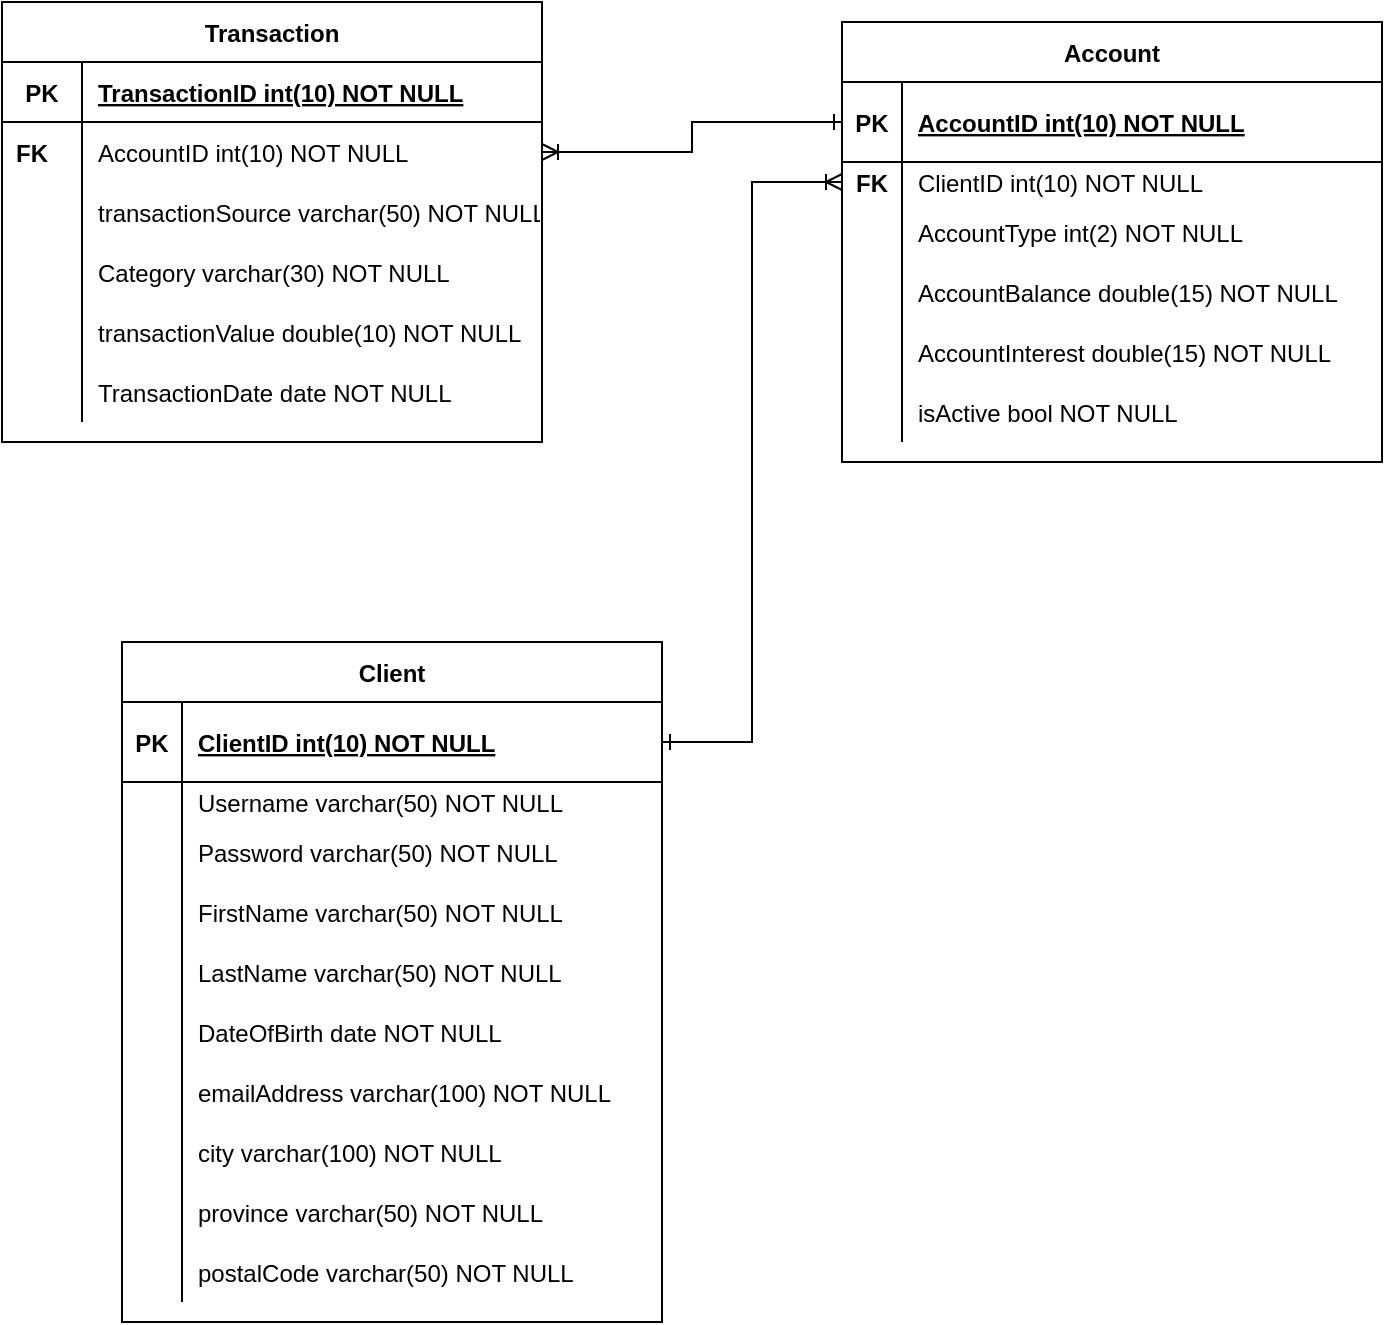 <mxfile version="13.7.9" type="device"><diagram id="R2lEEEUBdFMjLlhIrx00" name="Page-1"><mxGraphModel dx="1185" dy="718" grid="1" gridSize="10" guides="1" tooltips="1" connect="1" arrows="1" fold="1" page="1" pageScale="1" pageWidth="850" pageHeight="1100" math="0" shadow="0" extFonts="Permanent Marker^https://fonts.googleapis.com/css?family=Permanent+Marker"><root><mxCell id="0"/><mxCell id="1" parent="0"/><mxCell id="C-vyLk0tnHw3VtMMgP7b-2" value="Transaction" style="shape=table;startSize=30;container=1;collapsible=1;childLayout=tableLayout;fixedRows=1;rowLines=0;fontStyle=1;align=center;resizeLast=1;" parent="1" vertex="1"><mxGeometry x="60" y="260" width="270" height="220" as="geometry"/></mxCell><mxCell id="C-vyLk0tnHw3VtMMgP7b-3" value="" style="shape=partialRectangle;collapsible=0;dropTarget=0;pointerEvents=0;fillColor=none;points=[[0,0.5],[1,0.5]];portConstraint=eastwest;top=0;left=0;right=0;bottom=1;" parent="C-vyLk0tnHw3VtMMgP7b-2" vertex="1"><mxGeometry y="30" width="270" height="30" as="geometry"/></mxCell><mxCell id="C-vyLk0tnHw3VtMMgP7b-4" value="PK" style="shape=partialRectangle;overflow=hidden;connectable=0;fillColor=none;top=0;left=0;bottom=0;right=0;fontStyle=1;" parent="C-vyLk0tnHw3VtMMgP7b-3" vertex="1"><mxGeometry width="40" height="30" as="geometry"/></mxCell><mxCell id="C-vyLk0tnHw3VtMMgP7b-5" value="TransactionID int(10) NOT NULL " style="shape=partialRectangle;overflow=hidden;connectable=0;fillColor=none;top=0;left=0;bottom=0;right=0;align=left;spacingLeft=6;fontStyle=5;" parent="C-vyLk0tnHw3VtMMgP7b-3" vertex="1"><mxGeometry x="40" width="230" height="30" as="geometry"/></mxCell><mxCell id="C-vyLk0tnHw3VtMMgP7b-9" value="" style="shape=partialRectangle;collapsible=0;dropTarget=0;pointerEvents=0;fillColor=none;points=[[0,0.5],[1,0.5]];portConstraint=eastwest;top=0;left=0;right=0;bottom=0;" parent="C-vyLk0tnHw3VtMMgP7b-2" vertex="1"><mxGeometry y="60" width="270" height="30" as="geometry"/></mxCell><mxCell id="C-vyLk0tnHw3VtMMgP7b-10" value="" style="shape=partialRectangle;overflow=hidden;connectable=0;fillColor=none;top=0;left=0;bottom=0;right=0;" parent="C-vyLk0tnHw3VtMMgP7b-9" vertex="1"><mxGeometry width="40" height="30" as="geometry"/></mxCell><mxCell id="C-vyLk0tnHw3VtMMgP7b-11" value="AccountID int(10) NOT NULL" style="shape=partialRectangle;overflow=hidden;connectable=0;fillColor=none;top=0;left=0;bottom=0;right=0;align=left;spacingLeft=6;" parent="C-vyLk0tnHw3VtMMgP7b-9" vertex="1"><mxGeometry x="40" width="230" height="30" as="geometry"/></mxCell><mxCell id="YrNoyx_0j4bPCNiUVQTW-1" value="" style="shape=partialRectangle;collapsible=0;dropTarget=0;pointerEvents=0;fillColor=none;points=[[0,0.5],[1,0.5]];portConstraint=eastwest;top=0;left=0;right=0;bottom=0;" parent="C-vyLk0tnHw3VtMMgP7b-2" vertex="1"><mxGeometry y="90" width="270" height="30" as="geometry"/></mxCell><mxCell id="YrNoyx_0j4bPCNiUVQTW-2" value="" style="shape=partialRectangle;overflow=hidden;connectable=0;fillColor=none;top=0;left=0;bottom=0;right=0;" parent="YrNoyx_0j4bPCNiUVQTW-1" vertex="1"><mxGeometry width="40" height="30" as="geometry"/></mxCell><mxCell id="YrNoyx_0j4bPCNiUVQTW-3" value="transactionSource varchar(50) NOT NULL" style="shape=partialRectangle;overflow=hidden;connectable=0;fillColor=none;top=0;left=0;bottom=0;right=0;align=left;spacingLeft=6;" parent="YrNoyx_0j4bPCNiUVQTW-1" vertex="1"><mxGeometry x="40" width="230" height="30" as="geometry"/></mxCell><mxCell id="YrNoyx_0j4bPCNiUVQTW-4" value="" style="shape=partialRectangle;collapsible=0;dropTarget=0;pointerEvents=0;fillColor=none;points=[[0,0.5],[1,0.5]];portConstraint=eastwest;top=0;left=0;right=0;bottom=0;" parent="C-vyLk0tnHw3VtMMgP7b-2" vertex="1"><mxGeometry y="120" width="270" height="30" as="geometry"/></mxCell><mxCell id="YrNoyx_0j4bPCNiUVQTW-5" value="" style="shape=partialRectangle;overflow=hidden;connectable=0;fillColor=none;top=0;left=0;bottom=0;right=0;" parent="YrNoyx_0j4bPCNiUVQTW-4" vertex="1"><mxGeometry width="40" height="30" as="geometry"/></mxCell><mxCell id="YrNoyx_0j4bPCNiUVQTW-6" value="Category varchar(30) NOT NULL" style="shape=partialRectangle;overflow=hidden;connectable=0;fillColor=none;top=0;left=0;bottom=0;right=0;align=left;spacingLeft=6;" parent="YrNoyx_0j4bPCNiUVQTW-4" vertex="1"><mxGeometry x="40" width="230" height="30" as="geometry"/></mxCell><mxCell id="f1CzLQFtzpNZH9mLoO9q-1" value="" style="shape=partialRectangle;collapsible=0;dropTarget=0;pointerEvents=0;fillColor=none;points=[[0,0.5],[1,0.5]];portConstraint=eastwest;top=0;left=0;right=0;bottom=0;" parent="C-vyLk0tnHw3VtMMgP7b-2" vertex="1"><mxGeometry y="150" width="270" height="30" as="geometry"/></mxCell><mxCell id="f1CzLQFtzpNZH9mLoO9q-2" value="" style="shape=partialRectangle;overflow=hidden;connectable=0;fillColor=none;top=0;left=0;bottom=0;right=0;" parent="f1CzLQFtzpNZH9mLoO9q-1" vertex="1"><mxGeometry width="40" height="30" as="geometry"/></mxCell><mxCell id="f1CzLQFtzpNZH9mLoO9q-3" value="transactionValue double(10) NOT NULL" style="shape=partialRectangle;overflow=hidden;connectable=0;fillColor=none;top=0;left=0;bottom=0;right=0;align=left;spacingLeft=6;" parent="f1CzLQFtzpNZH9mLoO9q-1" vertex="1"><mxGeometry x="40" width="230" height="30" as="geometry"/></mxCell><mxCell id="0npAXtoozI20fQjHSsc6-30" value="" style="shape=partialRectangle;collapsible=0;dropTarget=0;pointerEvents=0;fillColor=none;points=[[0,0.5],[1,0.5]];portConstraint=eastwest;top=0;left=0;right=0;bottom=0;" parent="C-vyLk0tnHw3VtMMgP7b-2" vertex="1"><mxGeometry y="180" width="270" height="30" as="geometry"/></mxCell><mxCell id="0npAXtoozI20fQjHSsc6-31" value="" style="shape=partialRectangle;overflow=hidden;connectable=0;fillColor=none;top=0;left=0;bottom=0;right=0;" parent="0npAXtoozI20fQjHSsc6-30" vertex="1"><mxGeometry width="40" height="30" as="geometry"/></mxCell><mxCell id="0npAXtoozI20fQjHSsc6-32" value="TransactionDate date NOT NULL" style="shape=partialRectangle;overflow=hidden;connectable=0;fillColor=none;top=0;left=0;bottom=0;right=0;align=left;spacingLeft=6;" parent="0npAXtoozI20fQjHSsc6-30" vertex="1"><mxGeometry x="40" width="230" height="30" as="geometry"/></mxCell><mxCell id="E05-xjs0jxcmi8sBBkdt-1" value="Account" style="shape=table;startSize=30;container=1;collapsible=1;childLayout=tableLayout;fixedRows=1;rowLines=0;fontStyle=1;align=center;resizeLast=1;" parent="1" vertex="1"><mxGeometry x="480" y="270" width="270" height="220" as="geometry"/></mxCell><mxCell id="E05-xjs0jxcmi8sBBkdt-2" value="" style="shape=partialRectangle;collapsible=0;dropTarget=0;pointerEvents=0;fillColor=none;points=[[0,0.5],[1,0.5]];portConstraint=eastwest;top=0;left=0;right=0;bottom=1;" parent="E05-xjs0jxcmi8sBBkdt-1" vertex="1"><mxGeometry y="30" width="270" height="40" as="geometry"/></mxCell><mxCell id="E05-xjs0jxcmi8sBBkdt-3" value="PK" style="shape=partialRectangle;overflow=hidden;connectable=0;fillColor=none;top=0;left=0;bottom=0;right=0;fontStyle=1;" parent="E05-xjs0jxcmi8sBBkdt-2" vertex="1"><mxGeometry width="30" height="40" as="geometry"/></mxCell><mxCell id="E05-xjs0jxcmi8sBBkdt-4" value="AccountID int(10) NOT NULL " style="shape=partialRectangle;overflow=hidden;connectable=0;fillColor=none;top=0;left=0;bottom=0;right=0;align=left;spacingLeft=6;fontStyle=5;" parent="E05-xjs0jxcmi8sBBkdt-2" vertex="1"><mxGeometry x="30" width="240" height="40" as="geometry"/></mxCell><mxCell id="E05-xjs0jxcmi8sBBkdt-5" value="" style="shape=partialRectangle;collapsible=0;dropTarget=0;pointerEvents=0;fillColor=none;points=[[0,0.5],[1,0.5]];portConstraint=eastwest;top=0;left=0;right=0;bottom=0;" parent="E05-xjs0jxcmi8sBBkdt-1" vertex="1"><mxGeometry y="70" width="270" height="20" as="geometry"/></mxCell><mxCell id="E05-xjs0jxcmi8sBBkdt-6" value="" style="shape=partialRectangle;overflow=hidden;connectable=0;fillColor=none;top=0;left=0;bottom=0;right=0;" parent="E05-xjs0jxcmi8sBBkdt-5" vertex="1"><mxGeometry width="30" height="20" as="geometry"/></mxCell><mxCell id="E05-xjs0jxcmi8sBBkdt-7" value="ClientID int(10) NOT NULL" style="shape=partialRectangle;overflow=hidden;connectable=0;fillColor=none;top=0;left=0;bottom=0;right=0;align=left;spacingLeft=6;" parent="E05-xjs0jxcmi8sBBkdt-5" vertex="1"><mxGeometry x="30" width="240" height="20" as="geometry"/></mxCell><mxCell id="E05-xjs0jxcmi8sBBkdt-17" value="" style="shape=partialRectangle;collapsible=0;dropTarget=0;pointerEvents=0;fillColor=none;points=[[0,0.5],[1,0.5]];portConstraint=eastwest;top=0;left=0;right=0;bottom=0;" parent="E05-xjs0jxcmi8sBBkdt-1" vertex="1"><mxGeometry y="90" width="270" height="30" as="geometry"/></mxCell><mxCell id="E05-xjs0jxcmi8sBBkdt-18" value="" style="shape=partialRectangle;overflow=hidden;connectable=0;fillColor=none;top=0;left=0;bottom=0;right=0;" parent="E05-xjs0jxcmi8sBBkdt-17" vertex="1"><mxGeometry width="30" height="30" as="geometry"/></mxCell><mxCell id="E05-xjs0jxcmi8sBBkdt-19" value="AccountType int(2) NOT NULL" style="shape=partialRectangle;overflow=hidden;connectable=0;fillColor=none;top=0;left=0;bottom=0;right=0;align=left;spacingLeft=6;" parent="E05-xjs0jxcmi8sBBkdt-17" vertex="1"><mxGeometry x="30" width="240" height="30" as="geometry"/></mxCell><mxCell id="E05-xjs0jxcmi8sBBkdt-20" value="" style="shape=partialRectangle;collapsible=0;dropTarget=0;pointerEvents=0;fillColor=none;points=[[0,0.5],[1,0.5]];portConstraint=eastwest;top=0;left=0;right=0;bottom=0;" parent="E05-xjs0jxcmi8sBBkdt-1" vertex="1"><mxGeometry y="120" width="270" height="30" as="geometry"/></mxCell><mxCell id="E05-xjs0jxcmi8sBBkdt-21" value="" style="shape=partialRectangle;overflow=hidden;connectable=0;fillColor=none;top=0;left=0;bottom=0;right=0;" parent="E05-xjs0jxcmi8sBBkdt-20" vertex="1"><mxGeometry width="30" height="30" as="geometry"/></mxCell><mxCell id="E05-xjs0jxcmi8sBBkdt-22" value="AccountBalance double(15) NOT NULL" style="shape=partialRectangle;overflow=hidden;connectable=0;fillColor=none;top=0;left=0;bottom=0;right=0;align=left;spacingLeft=6;" parent="E05-xjs0jxcmi8sBBkdt-20" vertex="1"><mxGeometry x="30" width="240" height="30" as="geometry"/></mxCell><mxCell id="E05-xjs0jxcmi8sBBkdt-23" value="" style="shape=partialRectangle;collapsible=0;dropTarget=0;pointerEvents=0;fillColor=none;points=[[0,0.5],[1,0.5]];portConstraint=eastwest;top=0;left=0;right=0;bottom=0;" parent="E05-xjs0jxcmi8sBBkdt-1" vertex="1"><mxGeometry y="150" width="270" height="30" as="geometry"/></mxCell><mxCell id="E05-xjs0jxcmi8sBBkdt-24" value="" style="shape=partialRectangle;overflow=hidden;connectable=0;fillColor=none;top=0;left=0;bottom=0;right=0;" parent="E05-xjs0jxcmi8sBBkdt-23" vertex="1"><mxGeometry width="30" height="30" as="geometry"/></mxCell><mxCell id="E05-xjs0jxcmi8sBBkdt-25" value="AccountInterest double(15) NOT NULL" style="shape=partialRectangle;overflow=hidden;connectable=0;fillColor=none;top=0;left=0;bottom=0;right=0;align=left;spacingLeft=6;" parent="E05-xjs0jxcmi8sBBkdt-23" vertex="1"><mxGeometry x="30" width="240" height="30" as="geometry"/></mxCell><mxCell id="0npAXtoozI20fQjHSsc6-33" value="" style="shape=partialRectangle;collapsible=0;dropTarget=0;pointerEvents=0;fillColor=none;points=[[0,0.5],[1,0.5]];portConstraint=eastwest;top=0;left=0;right=0;bottom=0;" parent="E05-xjs0jxcmi8sBBkdt-1" vertex="1"><mxGeometry y="180" width="270" height="30" as="geometry"/></mxCell><mxCell id="0npAXtoozI20fQjHSsc6-34" value="" style="shape=partialRectangle;overflow=hidden;connectable=0;fillColor=none;top=0;left=0;bottom=0;right=0;" parent="0npAXtoozI20fQjHSsc6-33" vertex="1"><mxGeometry width="30" height="30" as="geometry"/></mxCell><mxCell id="0npAXtoozI20fQjHSsc6-35" value="isActive bool NOT NULL" style="shape=partialRectangle;overflow=hidden;connectable=0;fillColor=none;top=0;left=0;bottom=0;right=0;align=left;spacingLeft=6;" parent="0npAXtoozI20fQjHSsc6-33" vertex="1"><mxGeometry x="30" width="240" height="30" as="geometry"/></mxCell><mxCell id="E05-xjs0jxcmi8sBBkdt-32" value="FK" style="shape=partialRectangle;overflow=hidden;connectable=0;fillColor=none;top=0;left=0;bottom=0;right=0;fontStyle=1;" parent="1" vertex="1"><mxGeometry x="60" y="320" width="30" height="30" as="geometry"/></mxCell><mxCell id="E05-xjs0jxcmi8sBBkdt-33" style="edgeStyle=orthogonalEdgeStyle;rounded=0;orthogonalLoop=1;jettySize=auto;html=1;exitX=0;exitY=0.5;exitDx=0;exitDy=0;entryX=1;entryY=0.5;entryDx=0;entryDy=0;endArrow=ERoneToMany;endFill=0;startArrow=ERone;startFill=0;" parent="1" source="E05-xjs0jxcmi8sBBkdt-2" target="C-vyLk0tnHw3VtMMgP7b-9" edge="1"><mxGeometry relative="1" as="geometry"/></mxCell><mxCell id="0npAXtoozI20fQjHSsc6-29" style="edgeStyle=orthogonalEdgeStyle;rounded=0;orthogonalLoop=1;jettySize=auto;html=1;exitX=1;exitY=0.5;exitDx=0;exitDy=0;entryX=0;entryY=0.5;entryDx=0;entryDy=0;endArrow=ERoneToMany;endFill=0;startArrow=ERone;startFill=0;" parent="1" source="0npAXtoozI20fQjHSsc6-2" target="E05-xjs0jxcmi8sBBkdt-5" edge="1"><mxGeometry relative="1" as="geometry"><mxPoint x="600" y="654.97" as="sourcePoint"/><mxPoint x="450" y="669.97" as="targetPoint"/></mxGeometry></mxCell><mxCell id="0npAXtoozI20fQjHSsc6-1" value="Client" style="shape=table;startSize=30;container=1;collapsible=1;childLayout=tableLayout;fixedRows=1;rowLines=0;fontStyle=1;align=center;resizeLast=1;" parent="1" vertex="1"><mxGeometry x="120" y="580" width="270" height="340.0" as="geometry"/></mxCell><mxCell id="0npAXtoozI20fQjHSsc6-2" value="" style="shape=partialRectangle;collapsible=0;dropTarget=0;pointerEvents=0;fillColor=none;points=[[0,0.5],[1,0.5]];portConstraint=eastwest;top=0;left=0;right=0;bottom=1;" parent="0npAXtoozI20fQjHSsc6-1" vertex="1"><mxGeometry y="30" width="270" height="40" as="geometry"/></mxCell><mxCell id="0npAXtoozI20fQjHSsc6-3" value="PK" style="shape=partialRectangle;overflow=hidden;connectable=0;fillColor=none;top=0;left=0;bottom=0;right=0;fontStyle=1;" parent="0npAXtoozI20fQjHSsc6-2" vertex="1"><mxGeometry width="30" height="40" as="geometry"/></mxCell><mxCell id="0npAXtoozI20fQjHSsc6-4" value="ClientID int(10) NOT NULL " style="shape=partialRectangle;overflow=hidden;connectable=0;fillColor=none;top=0;left=0;bottom=0;right=0;align=left;spacingLeft=6;fontStyle=5;" parent="0npAXtoozI20fQjHSsc6-2" vertex="1"><mxGeometry x="30" width="240" height="40" as="geometry"/></mxCell><mxCell id="0npAXtoozI20fQjHSsc6-5" value="" style="shape=partialRectangle;collapsible=0;dropTarget=0;pointerEvents=0;fillColor=none;points=[[0,0.5],[1,0.5]];portConstraint=eastwest;top=0;left=0;right=0;bottom=0;" parent="0npAXtoozI20fQjHSsc6-1" vertex="1"><mxGeometry y="70" width="270" height="20" as="geometry"/></mxCell><mxCell id="0npAXtoozI20fQjHSsc6-6" value="" style="shape=partialRectangle;overflow=hidden;connectable=0;fillColor=none;top=0;left=0;bottom=0;right=0;" parent="0npAXtoozI20fQjHSsc6-5" vertex="1"><mxGeometry width="30" height="20" as="geometry"/></mxCell><mxCell id="0npAXtoozI20fQjHSsc6-7" value="Username varchar(50) NOT NULL" style="shape=partialRectangle;overflow=hidden;connectable=0;fillColor=none;top=0;left=0;bottom=0;right=0;align=left;spacingLeft=6;" parent="0npAXtoozI20fQjHSsc6-5" vertex="1"><mxGeometry x="30" width="240" height="20" as="geometry"/></mxCell><mxCell id="0npAXtoozI20fQjHSsc6-8" value="" style="shape=partialRectangle;collapsible=0;dropTarget=0;pointerEvents=0;fillColor=none;points=[[0,0.5],[1,0.5]];portConstraint=eastwest;top=0;left=0;right=0;bottom=0;" parent="0npAXtoozI20fQjHSsc6-1" vertex="1"><mxGeometry y="90" width="270" height="30" as="geometry"/></mxCell><mxCell id="0npAXtoozI20fQjHSsc6-9" value="" style="shape=partialRectangle;overflow=hidden;connectable=0;fillColor=none;top=0;left=0;bottom=0;right=0;" parent="0npAXtoozI20fQjHSsc6-8" vertex="1"><mxGeometry width="30" height="30" as="geometry"/></mxCell><mxCell id="0npAXtoozI20fQjHSsc6-10" value="Password varchar(50) NOT NULL" style="shape=partialRectangle;overflow=hidden;connectable=0;fillColor=none;top=0;left=0;bottom=0;right=0;align=left;spacingLeft=6;" parent="0npAXtoozI20fQjHSsc6-8" vertex="1"><mxGeometry x="30" width="240" height="30" as="geometry"/></mxCell><mxCell id="0npAXtoozI20fQjHSsc6-11" value="" style="shape=partialRectangle;collapsible=0;dropTarget=0;pointerEvents=0;fillColor=none;points=[[0,0.5],[1,0.5]];portConstraint=eastwest;top=0;left=0;right=0;bottom=0;" parent="0npAXtoozI20fQjHSsc6-1" vertex="1"><mxGeometry y="120" width="270" height="30" as="geometry"/></mxCell><mxCell id="0npAXtoozI20fQjHSsc6-12" value="" style="shape=partialRectangle;overflow=hidden;connectable=0;fillColor=none;top=0;left=0;bottom=0;right=0;" parent="0npAXtoozI20fQjHSsc6-11" vertex="1"><mxGeometry width="30" height="30" as="geometry"/></mxCell><mxCell id="0npAXtoozI20fQjHSsc6-13" value="FirstName varchar(50) NOT NULL" style="shape=partialRectangle;overflow=hidden;connectable=0;fillColor=none;top=0;left=0;bottom=0;right=0;align=left;spacingLeft=6;" parent="0npAXtoozI20fQjHSsc6-11" vertex="1"><mxGeometry x="30" width="240" height="30" as="geometry"/></mxCell><mxCell id="0npAXtoozI20fQjHSsc6-14" value="" style="shape=partialRectangle;collapsible=0;dropTarget=0;pointerEvents=0;fillColor=none;points=[[0,0.5],[1,0.5]];portConstraint=eastwest;top=0;left=0;right=0;bottom=0;" parent="0npAXtoozI20fQjHSsc6-1" vertex="1"><mxGeometry y="150" width="270" height="30" as="geometry"/></mxCell><mxCell id="0npAXtoozI20fQjHSsc6-15" value="" style="shape=partialRectangle;overflow=hidden;connectable=0;fillColor=none;top=0;left=0;bottom=0;right=0;" parent="0npAXtoozI20fQjHSsc6-14" vertex="1"><mxGeometry width="30" height="30" as="geometry"/></mxCell><mxCell id="0npAXtoozI20fQjHSsc6-16" value="LastName varchar(50) NOT NULL" style="shape=partialRectangle;overflow=hidden;connectable=0;fillColor=none;top=0;left=0;bottom=0;right=0;align=left;spacingLeft=6;" parent="0npAXtoozI20fQjHSsc6-14" vertex="1"><mxGeometry x="30" width="240" height="30" as="geometry"/></mxCell><mxCell id="0npAXtoozI20fQjHSsc6-17" value="" style="shape=partialRectangle;collapsible=0;dropTarget=0;pointerEvents=0;fillColor=none;points=[[0,0.5],[1,0.5]];portConstraint=eastwest;top=0;left=0;right=0;bottom=0;" parent="0npAXtoozI20fQjHSsc6-1" vertex="1"><mxGeometry y="180" width="270" height="30" as="geometry"/></mxCell><mxCell id="0npAXtoozI20fQjHSsc6-18" value="" style="shape=partialRectangle;overflow=hidden;connectable=0;fillColor=none;top=0;left=0;bottom=0;right=0;" parent="0npAXtoozI20fQjHSsc6-17" vertex="1"><mxGeometry width="30" height="30" as="geometry"/></mxCell><mxCell id="0npAXtoozI20fQjHSsc6-19" value="DateOfBirth date NOT NULL" style="shape=partialRectangle;overflow=hidden;connectable=0;fillColor=none;top=0;left=0;bottom=0;right=0;align=left;spacingLeft=6;" parent="0npAXtoozI20fQjHSsc6-17" vertex="1"><mxGeometry x="30" width="240" height="30" as="geometry"/></mxCell><mxCell id="ZzV_-sXf2Kk9rIMVZdbO-1" value="" style="shape=partialRectangle;collapsible=0;dropTarget=0;pointerEvents=0;fillColor=none;points=[[0,0.5],[1,0.5]];portConstraint=eastwest;top=0;left=0;right=0;bottom=0;" vertex="1" parent="0npAXtoozI20fQjHSsc6-1"><mxGeometry y="210" width="270" height="30" as="geometry"/></mxCell><mxCell id="ZzV_-sXf2Kk9rIMVZdbO-2" value="" style="shape=partialRectangle;overflow=hidden;connectable=0;fillColor=none;top=0;left=0;bottom=0;right=0;" vertex="1" parent="ZzV_-sXf2Kk9rIMVZdbO-1"><mxGeometry width="30" height="30" as="geometry"/></mxCell><mxCell id="ZzV_-sXf2Kk9rIMVZdbO-3" value="emailAddress varchar(100) NOT NULL" style="shape=partialRectangle;overflow=hidden;connectable=0;fillColor=none;top=0;left=0;bottom=0;right=0;align=left;spacingLeft=6;" vertex="1" parent="ZzV_-sXf2Kk9rIMVZdbO-1"><mxGeometry x="30" width="240" height="30" as="geometry"/></mxCell><mxCell id="ZzV_-sXf2Kk9rIMVZdbO-4" value="" style="shape=partialRectangle;collapsible=0;dropTarget=0;pointerEvents=0;fillColor=none;points=[[0,0.5],[1,0.5]];portConstraint=eastwest;top=0;left=0;right=0;bottom=0;" vertex="1" parent="0npAXtoozI20fQjHSsc6-1"><mxGeometry y="240" width="270" height="30" as="geometry"/></mxCell><mxCell id="ZzV_-sXf2Kk9rIMVZdbO-5" value="" style="shape=partialRectangle;overflow=hidden;connectable=0;fillColor=none;top=0;left=0;bottom=0;right=0;" vertex="1" parent="ZzV_-sXf2Kk9rIMVZdbO-4"><mxGeometry width="30" height="30" as="geometry"/></mxCell><mxCell id="ZzV_-sXf2Kk9rIMVZdbO-6" value="city varchar(100) NOT NULL" style="shape=partialRectangle;overflow=hidden;connectable=0;fillColor=none;top=0;left=0;bottom=0;right=0;align=left;spacingLeft=6;" vertex="1" parent="ZzV_-sXf2Kk9rIMVZdbO-4"><mxGeometry x="30" width="240" height="30" as="geometry"/></mxCell><mxCell id="ZzV_-sXf2Kk9rIMVZdbO-7" value="" style="shape=partialRectangle;collapsible=0;dropTarget=0;pointerEvents=0;fillColor=none;points=[[0,0.5],[1,0.5]];portConstraint=eastwest;top=0;left=0;right=0;bottom=0;" vertex="1" parent="0npAXtoozI20fQjHSsc6-1"><mxGeometry y="270" width="270" height="30" as="geometry"/></mxCell><mxCell id="ZzV_-sXf2Kk9rIMVZdbO-8" value="" style="shape=partialRectangle;overflow=hidden;connectable=0;fillColor=none;top=0;left=0;bottom=0;right=0;" vertex="1" parent="ZzV_-sXf2Kk9rIMVZdbO-7"><mxGeometry width="30" height="30" as="geometry"/></mxCell><mxCell id="ZzV_-sXf2Kk9rIMVZdbO-9" value="province varchar(50) NOT NULL" style="shape=partialRectangle;overflow=hidden;connectable=0;fillColor=none;top=0;left=0;bottom=0;right=0;align=left;spacingLeft=6;" vertex="1" parent="ZzV_-sXf2Kk9rIMVZdbO-7"><mxGeometry x="30" width="240" height="30" as="geometry"/></mxCell><mxCell id="ZzV_-sXf2Kk9rIMVZdbO-10" value="" style="shape=partialRectangle;collapsible=0;dropTarget=0;pointerEvents=0;fillColor=none;points=[[0,0.5],[1,0.5]];portConstraint=eastwest;top=0;left=0;right=0;bottom=0;" vertex="1" parent="0npAXtoozI20fQjHSsc6-1"><mxGeometry y="300" width="270" height="30" as="geometry"/></mxCell><mxCell id="ZzV_-sXf2Kk9rIMVZdbO-11" value="" style="shape=partialRectangle;overflow=hidden;connectable=0;fillColor=none;top=0;left=0;bottom=0;right=0;" vertex="1" parent="ZzV_-sXf2Kk9rIMVZdbO-10"><mxGeometry width="30" height="30" as="geometry"/></mxCell><mxCell id="ZzV_-sXf2Kk9rIMVZdbO-12" value="postalCode varchar(50) NOT NULL" style="shape=partialRectangle;overflow=hidden;connectable=0;fillColor=none;top=0;left=0;bottom=0;right=0;align=left;spacingLeft=6;" vertex="1" parent="ZzV_-sXf2Kk9rIMVZdbO-10"><mxGeometry x="30" width="240" height="30" as="geometry"/></mxCell><mxCell id="0npAXtoozI20fQjHSsc6-60" value="FK" style="shape=partialRectangle;overflow=hidden;connectable=0;fillColor=none;top=0;left=0;bottom=0;right=0;fontStyle=1;" parent="1" vertex="1"><mxGeometry x="480" y="330" width="30" height="40" as="geometry"/></mxCell></root></mxGraphModel></diagram></mxfile>